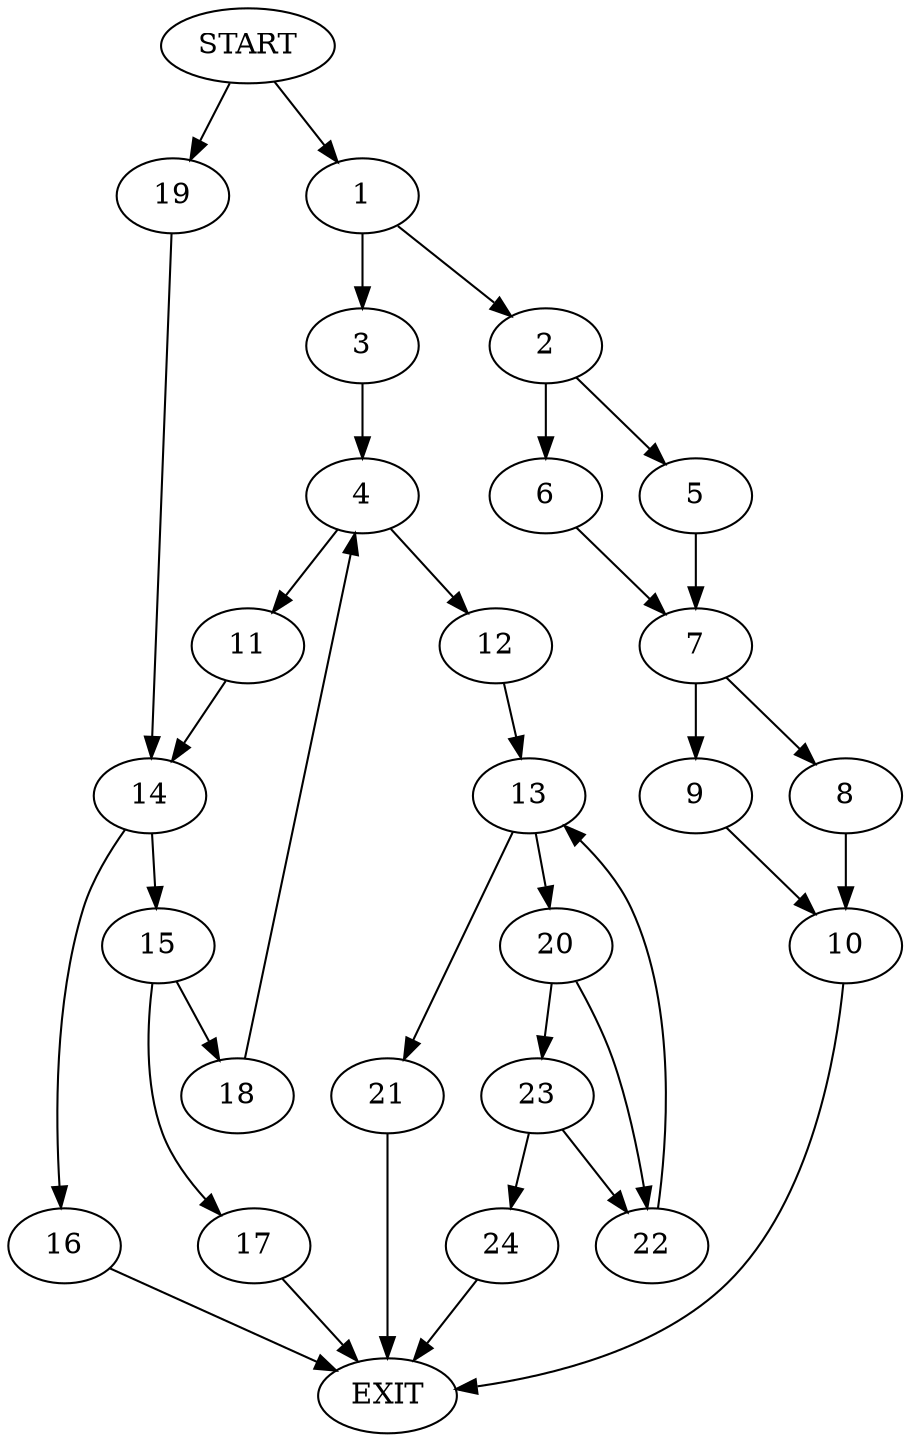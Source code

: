 digraph {
0 [label="START"]
25 [label="EXIT"]
0 -> 1
1 -> 2
1 -> 3
3 -> 4
2 -> 5
2 -> 6
5 -> 7
6 -> 7
7 -> 8
7 -> 9
8 -> 10
9 -> 10
10 -> 25
4 -> 11
4 -> 12
12 -> 13
11 -> 14
14 -> 15
14 -> 16
16 -> 25
15 -> 17
15 -> 18
18 -> 4
17 -> 25
0 -> 19
19 -> 14
13 -> 20
13 -> 21
21 -> 25
20 -> 22
20 -> 23
22 -> 13
23 -> 24
23 -> 22
24 -> 25
}
